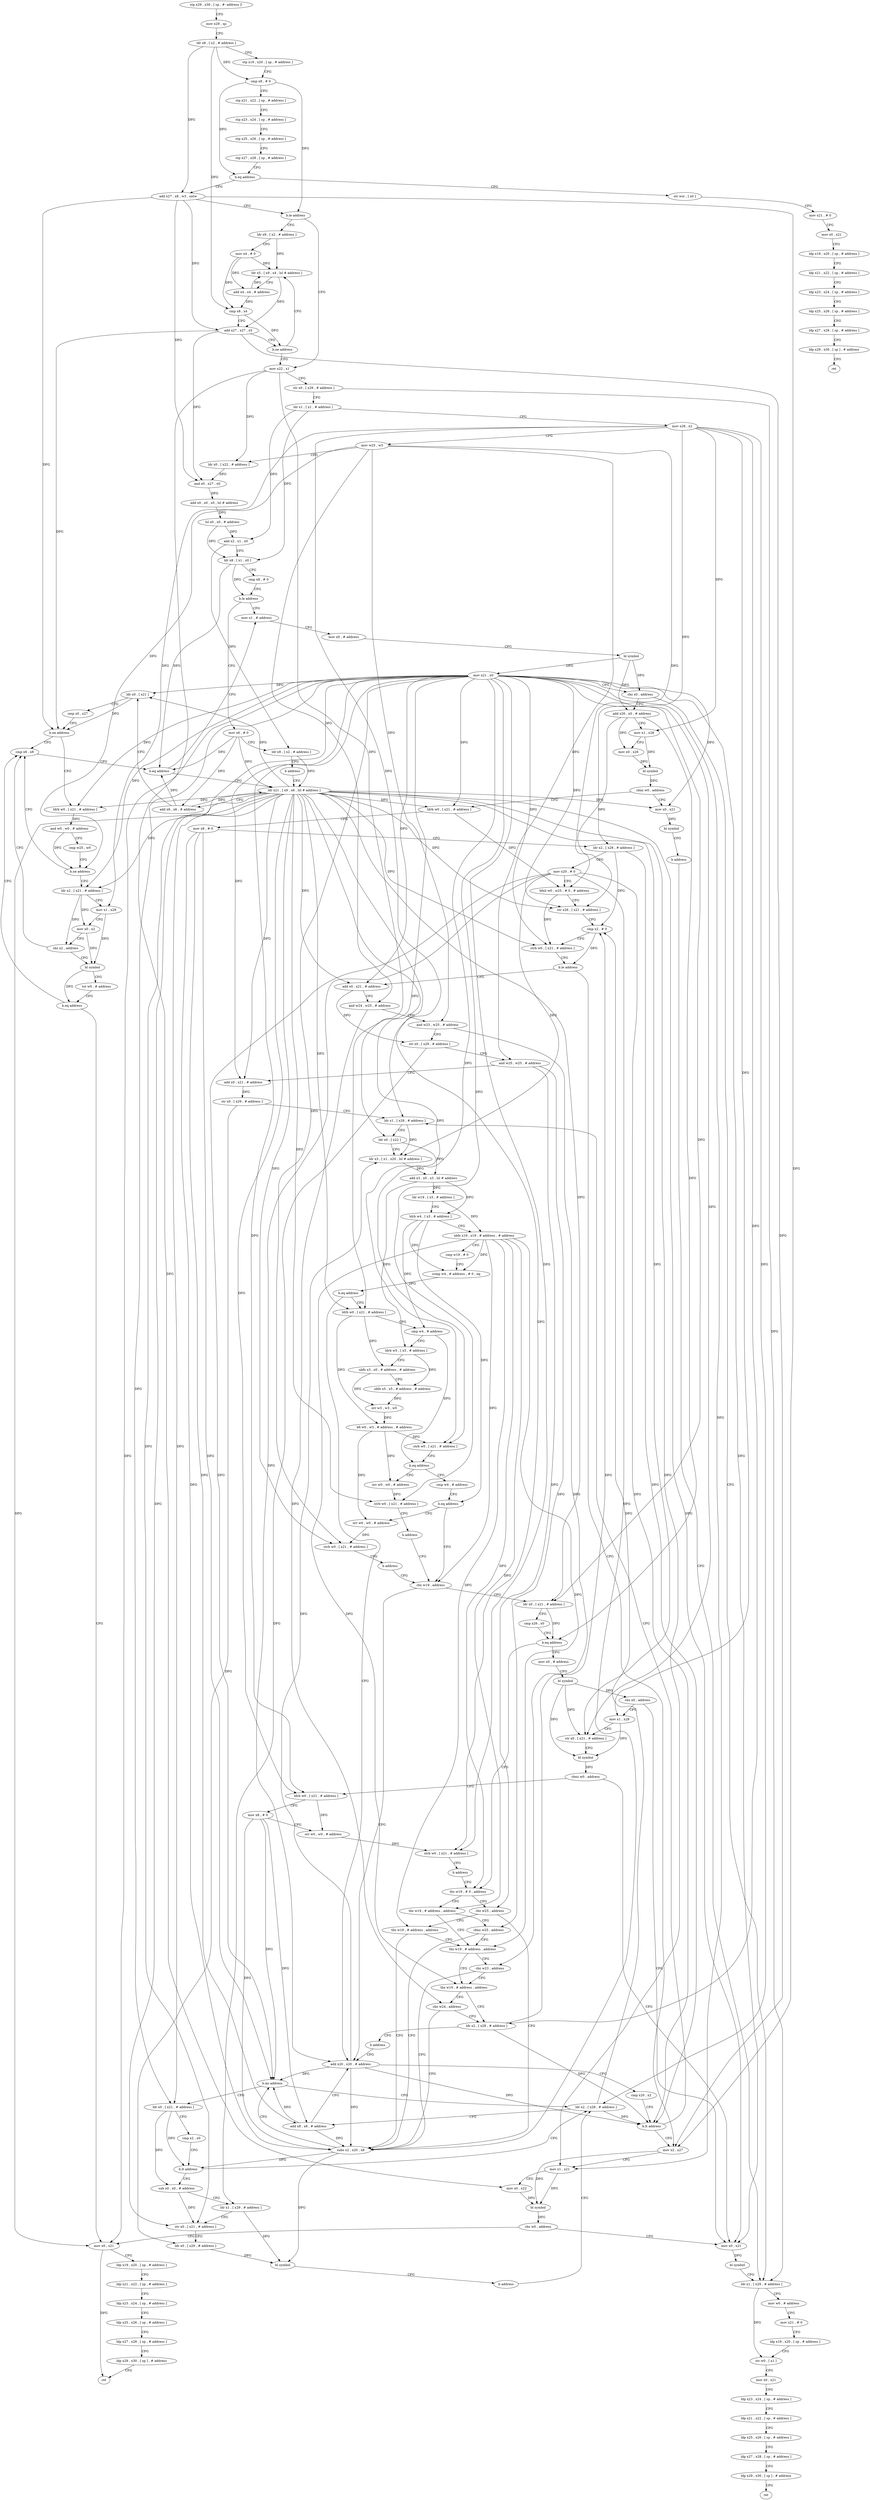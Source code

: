 digraph "func" {
"217384" [label = "stp x29 , x30 , [ sp , #- address ]!" ]
"217388" [label = "mov x29 , sp" ]
"217392" [label = "ldr x8 , [ x2 , # address ]" ]
"217396" [label = "stp x19 , x20 , [ sp , # address ]" ]
"217400" [label = "cmp x8 , # 0" ]
"217404" [label = "stp x21 , x22 , [ sp , # address ]" ]
"217408" [label = "stp x23 , x24 , [ sp , # address ]" ]
"217412" [label = "stp x25 , x26 , [ sp , # address ]" ]
"217416" [label = "stp x27 , x28 , [ sp , # address ]" ]
"217420" [label = "b.eq address" ]
"218104" [label = "str wzr , [ x0 ]" ]
"217424" [label = "add x27 , x8 , w3 , uxtw" ]
"218108" [label = "mov x21 , # 0" ]
"218112" [label = "mov x0 , x21" ]
"218116" [label = "ldp x19 , x20 , [ sp , # address ]" ]
"218120" [label = "ldp x21 , x22 , [ sp , # address ]" ]
"218124" [label = "ldp x23 , x24 , [ sp , # address ]" ]
"218128" [label = "ldp x25 , x26 , [ sp , # address ]" ]
"218132" [label = "ldp x27 , x28 , [ sp , # address ]" ]
"218136" [label = "ldp x29 , x30 , [ sp ] , # address" ]
"218140" [label = "ret" ]
"217428" [label = "b.le address" ]
"217460" [label = "mov x22 , x1" ]
"217432" [label = "ldr x9 , [ x2 , # address ]" ]
"217464" [label = "str x0 , [ x29 , # address ]" ]
"217468" [label = "ldr x1 , [ x1 , # address ]" ]
"217472" [label = "mov x28 , x2" ]
"217476" [label = "mov w25 , w3" ]
"217480" [label = "ldr x0 , [ x22 , # address ]" ]
"217484" [label = "and x0 , x27 , x0" ]
"217488" [label = "add x0 , x0 , x0 , lsl # address" ]
"217492" [label = "lsl x0 , x0 , # address" ]
"217496" [label = "add x2 , x1 , x0" ]
"217500" [label = "ldr x8 , [ x1 , x0 ]" ]
"217504" [label = "cmp x8 , # 0" ]
"217508" [label = "b.le address" ]
"217632" [label = "mov x1 , # address" ]
"217512" [label = "mov x6 , # 0" ]
"217436" [label = "mov x4 , # 0" ]
"217440" [label = "ldr x5 , [ x9 , x4 , lsl # address ]" ]
"217636" [label = "mov x0 , # address" ]
"217640" [label = "bl symbol" ]
"217644" [label = "mov x21 , x0" ]
"217648" [label = "cbz x0 , address" ]
"217916" [label = "ldr x1 , [ x29 , # address ]" ]
"217652" [label = "add x26 , x0 , # address" ]
"217516" [label = "ldr x9 , [ x2 , # address ]" ]
"217520" [label = "b address" ]
"217536" [label = "ldr x21 , [ x9 , x6 , lsl # address ]" ]
"217444" [label = "add x4 , x4 , # address" ]
"217448" [label = "cmp x8 , x4" ]
"217452" [label = "add x27 , x27 , x5" ]
"217456" [label = "b.ne address" ]
"217920" [label = "mov w0 , # address" ]
"217924" [label = "mov x21 , # 0" ]
"217928" [label = "ldp x19 , x20 , [ sp , # address ]" ]
"217932" [label = "str w0 , [ x1 ]" ]
"217936" [label = "mov x0 , x21" ]
"217940" [label = "ldp x23 , x24 , [ sp , # address ]" ]
"217944" [label = "ldp x21 , x22 , [ sp , # address ]" ]
"217948" [label = "ldp x25 , x26 , [ sp , # address ]" ]
"217952" [label = "ldp x27 , x28 , [ sp , # address ]" ]
"217956" [label = "ldp x29 , x30 , [ sp ] , # address" ]
"217960" [label = "ret" ]
"217656" [label = "mov x1 , x28" ]
"217660" [label = "mov x0 , x26" ]
"217664" [label = "bl symbol" ]
"217668" [label = "cbnz w0 , address" ]
"218144" [label = "mov x0 , x21" ]
"217672" [label = "ldrb w0 , [ x21 , # address ]" ]
"217540" [label = "add x6 , x6 , # address" ]
"217544" [label = "ldr x0 , [ x21 ]" ]
"217548" [label = "cmp x0 , x27" ]
"217552" [label = "b.ne address" ]
"217528" [label = "cmp x6 , x8" ]
"217556" [label = "ldrb w0 , [ x21 , # address ]" ]
"218148" [label = "bl symbol" ]
"218152" [label = "b address" ]
"217676" [label = "mov x8 , # 0" ]
"217680" [label = "ldr x2 , [ x28 , # address ]" ]
"217684" [label = "mov x20 , # 0" ]
"217688" [label = "bfxil w0 , w25 , # 0 , # address" ]
"217692" [label = "str x26 , [ x21 , # address ]" ]
"217696" [label = "cmp x2 , # 0" ]
"217700" [label = "strb w0 , [ x21 , # address ]" ]
"217704" [label = "b.le address" ]
"217888" [label = "mov x2 , x27" ]
"217708" [label = "add x0 , x21 , # address" ]
"217532" [label = "b.eq address" ]
"217560" [label = "and w0 , w0 , # address" ]
"217564" [label = "cmp w25 , w0" ]
"217568" [label = "b.ne address" ]
"217572" [label = "ldr x2 , [ x21 , # address ]" ]
"217892" [label = "mov x1 , x21" ]
"217896" [label = "mov x0 , x22" ]
"217900" [label = "bl symbol" ]
"217904" [label = "cbz w0 , address" ]
"217600" [label = "mov x0 , x21" ]
"217908" [label = "mov x0 , x21" ]
"217712" [label = "and w24 , w25 , # address" ]
"217716" [label = "and w23 , w25 , # address" ]
"217720" [label = "str x0 , [ x29 , # address ]" ]
"217724" [label = "and w25 , w25 , # address" ]
"217728" [label = "add x0 , x21 , # address" ]
"217732" [label = "str x0 , [ x29 , # address ]" ]
"217736" [label = "ldr x1 , [ x28 , # address ]" ]
"217576" [label = "mov x1 , x28" ]
"217580" [label = "mov x0 , x2" ]
"217584" [label = "cbz x2 , address" ]
"217588" [label = "bl symbol" ]
"217604" [label = "ldp x19 , x20 , [ sp , # address ]" ]
"217608" [label = "ldp x21 , x22 , [ sp , # address ]" ]
"217612" [label = "ldp x23 , x24 , [ sp , # address ]" ]
"217616" [label = "ldp x25 , x26 , [ sp , # address ]" ]
"217620" [label = "ldp x27 , x28 , [ sp , # address ]" ]
"217624" [label = "ldp x29 , x30 , [ sp ] , # address" ]
"217628" [label = "ret" ]
"217912" [label = "bl symbol" ]
"217876" [label = "add x20 , x20 , # address" ]
"217880" [label = "cmp x20 , x2" ]
"217884" [label = "b.lt address" ]
"217776" [label = "ldrb w0 , [ x21 , # address ]" ]
"217780" [label = "cmp w4 , # address" ]
"217784" [label = "ldrb w5 , [ x3 , # address ]" ]
"217788" [label = "ubfx x3 , x0 , # address , # address" ]
"217792" [label = "ubfx x5 , x5 , # address , # address" ]
"217796" [label = "orr w3 , w3 , w5" ]
"217800" [label = "bfi w0 , w3 , # address , # address" ]
"217804" [label = "strb w0 , [ x21 , # address ]" ]
"217808" [label = "b.eq address" ]
"218016" [label = "orr w0 , w0 , # address" ]
"217812" [label = "cmp w4 , # address" ]
"217592" [label = "tst w0 , # address" ]
"217596" [label = "b.eq address" ]
"217740" [label = "ldr x0 , [ x22 ]" ]
"217744" [label = "ldr x3 , [ x1 , x20 , lsl # address ]" ]
"217748" [label = "add x3 , x0 , x3 , lsl # address" ]
"217752" [label = "ldr w19 , [ x3 , # address ]" ]
"217756" [label = "ldrb w4 , [ x3 , # address ]" ]
"217760" [label = "ubfx x19 , x19 , # address , # address" ]
"217764" [label = "cmp w19 , # 0" ]
"217768" [label = "ccmp w4 , # address , # 0 , eq" ]
"217772" [label = "b.eq address" ]
"218020" [label = "strb w0 , [ x21 , # address ]" ]
"218024" [label = "b address" ]
"217820" [label = "cbz w19 , address" ]
"217816" [label = "b.eq address" ]
"217968" [label = "orr w0 , w0 , # address" ]
"217824" [label = "ldr x0 , [ x21 , # address ]" ]
"217972" [label = "strb w0 , [ x21 , # address ]" ]
"217976" [label = "b address" ]
"217828" [label = "cmp x26 , x0" ]
"217832" [label = "b.eq address" ]
"218056" [label = "mov x0 , # address" ]
"217836" [label = "tbz w19 , # 0 , address" ]
"218060" [label = "bl symbol" ]
"218064" [label = "cbz x0 , address" ]
"218068" [label = "mov x1 , x28" ]
"217984" [label = "tbz w19 , # address , address" ]
"217840" [label = "cbz w25 , address" ]
"218072" [label = "str x0 , [ x21 , # address ]" ]
"218076" [label = "bl symbol" ]
"218080" [label = "cbnz w0 , address" ]
"218084" [label = "ldrb w0 , [ x21 , # address ]" ]
"217992" [label = "tbz w19 , # address , address" ]
"217988" [label = "cbnz w25 , address" ]
"217848" [label = "subs x2 , x20 , x8" ]
"217844" [label = "tbz w19 , # address , address" ]
"218088" [label = "mov x8 , # 0" ]
"218092" [label = "orr w0 , w0 , # address" ]
"218096" [label = "strb w0 , [ x21 , # address ]" ]
"218100" [label = "b address" ]
"218000" [label = "tbz w19 , # address , address" ]
"217996" [label = "cbz w23 , address" ]
"217852" [label = "b.mi address" ]
"217868" [label = "ldr x2 , [ x28 , # address ]" ]
"217856" [label = "ldr x0 , [ x21 , # address ]" ]
"218008" [label = "ldr x2 , [ x28 , # address ]" ]
"218004" [label = "cbz w24 , address" ]
"217872" [label = "add x8 , x8 , # address" ]
"217860" [label = "cmp x2 , x0" ]
"217864" [label = "b.lt address" ]
"218032" [label = "sub x0 , x0 , # address" ]
"218012" [label = "b address" ]
"218036" [label = "ldr x1 , [ x29 , # address ]" ]
"218040" [label = "str x0 , [ x21 , # address ]" ]
"218044" [label = "ldr x0 , [ x29 , # address ]" ]
"218048" [label = "bl symbol" ]
"218052" [label = "b address" ]
"217384" -> "217388" [ label = "CFG" ]
"217388" -> "217392" [ label = "CFG" ]
"217392" -> "217396" [ label = "CFG" ]
"217392" -> "217400" [ label = "DFG" ]
"217392" -> "217424" [ label = "DFG" ]
"217392" -> "217448" [ label = "DFG" ]
"217396" -> "217400" [ label = "CFG" ]
"217400" -> "217404" [ label = "CFG" ]
"217400" -> "217420" [ label = "DFG" ]
"217400" -> "217428" [ label = "DFG" ]
"217404" -> "217408" [ label = "CFG" ]
"217408" -> "217412" [ label = "CFG" ]
"217412" -> "217416" [ label = "CFG" ]
"217416" -> "217420" [ label = "CFG" ]
"217420" -> "218104" [ label = "CFG" ]
"217420" -> "217424" [ label = "CFG" ]
"218104" -> "218108" [ label = "CFG" ]
"217424" -> "217428" [ label = "CFG" ]
"217424" -> "217484" [ label = "DFG" ]
"217424" -> "217452" [ label = "DFG" ]
"217424" -> "217552" [ label = "DFG" ]
"217424" -> "217888" [ label = "DFG" ]
"218108" -> "218112" [ label = "CFG" ]
"218112" -> "218116" [ label = "CFG" ]
"218116" -> "218120" [ label = "CFG" ]
"218120" -> "218124" [ label = "CFG" ]
"218124" -> "218128" [ label = "CFG" ]
"218128" -> "218132" [ label = "CFG" ]
"218132" -> "218136" [ label = "CFG" ]
"218136" -> "218140" [ label = "CFG" ]
"217428" -> "217460" [ label = "CFG" ]
"217428" -> "217432" [ label = "CFG" ]
"217460" -> "217464" [ label = "CFG" ]
"217460" -> "217480" [ label = "DFG" ]
"217460" -> "217896" [ label = "DFG" ]
"217460" -> "217740" [ label = "DFG" ]
"217432" -> "217436" [ label = "CFG" ]
"217432" -> "217440" [ label = "DFG" ]
"217464" -> "217468" [ label = "CFG" ]
"217464" -> "217916" [ label = "DFG" ]
"217468" -> "217472" [ label = "CFG" ]
"217468" -> "217496" [ label = "DFG" ]
"217468" -> "217500" [ label = "DFG" ]
"217472" -> "217476" [ label = "CFG" ]
"217472" -> "217656" [ label = "DFG" ]
"217472" -> "217680" [ label = "DFG" ]
"217472" -> "217576" [ label = "DFG" ]
"217472" -> "217736" [ label = "DFG" ]
"217472" -> "218068" [ label = "DFG" ]
"217472" -> "217868" [ label = "DFG" ]
"217472" -> "218008" [ label = "DFG" ]
"217476" -> "217480" [ label = "CFG" ]
"217476" -> "217688" [ label = "DFG" ]
"217476" -> "217568" [ label = "DFG" ]
"217476" -> "217712" [ label = "DFG" ]
"217476" -> "217716" [ label = "DFG" ]
"217476" -> "217724" [ label = "DFG" ]
"217480" -> "217484" [ label = "DFG" ]
"217484" -> "217488" [ label = "DFG" ]
"217488" -> "217492" [ label = "DFG" ]
"217492" -> "217496" [ label = "DFG" ]
"217492" -> "217500" [ label = "DFG" ]
"217496" -> "217500" [ label = "CFG" ]
"217496" -> "217516" [ label = "DFG" ]
"217500" -> "217504" [ label = "CFG" ]
"217500" -> "217508" [ label = "DFG" ]
"217500" -> "217532" [ label = "DFG" ]
"217504" -> "217508" [ label = "CFG" ]
"217508" -> "217632" [ label = "CFG" ]
"217508" -> "217512" [ label = "CFG" ]
"217632" -> "217636" [ label = "CFG" ]
"217512" -> "217516" [ label = "CFG" ]
"217512" -> "217536" [ label = "DFG" ]
"217512" -> "217540" [ label = "DFG" ]
"217512" -> "217532" [ label = "DFG" ]
"217436" -> "217440" [ label = "DFG" ]
"217436" -> "217444" [ label = "DFG" ]
"217436" -> "217448" [ label = "DFG" ]
"217440" -> "217444" [ label = "CFG" ]
"217440" -> "217452" [ label = "DFG" ]
"217636" -> "217640" [ label = "CFG" ]
"217640" -> "217644" [ label = "DFG" ]
"217640" -> "217648" [ label = "DFG" ]
"217640" -> "217652" [ label = "DFG" ]
"217644" -> "217648" [ label = "CFG" ]
"217644" -> "217544" [ label = "DFG" ]
"217644" -> "218144" [ label = "DFG" ]
"217644" -> "217672" [ label = "DFG" ]
"217644" -> "217692" [ label = "DFG" ]
"217644" -> "217700" [ label = "DFG" ]
"217644" -> "217556" [ label = "DFG" ]
"217644" -> "217892" [ label = "DFG" ]
"217644" -> "217708" [ label = "DFG" ]
"217644" -> "217728" [ label = "DFG" ]
"217644" -> "217572" [ label = "DFG" ]
"217644" -> "217600" [ label = "DFG" ]
"217644" -> "217908" [ label = "DFG" ]
"217644" -> "217776" [ label = "DFG" ]
"217644" -> "217804" [ label = "DFG" ]
"217644" -> "218020" [ label = "DFG" ]
"217644" -> "217972" [ label = "DFG" ]
"217644" -> "217824" [ label = "DFG" ]
"217644" -> "218072" [ label = "DFG" ]
"217644" -> "218084" [ label = "DFG" ]
"217644" -> "218096" [ label = "DFG" ]
"217644" -> "217856" [ label = "DFG" ]
"217644" -> "218040" [ label = "DFG" ]
"217648" -> "217916" [ label = "CFG" ]
"217648" -> "217652" [ label = "CFG" ]
"217916" -> "217920" [ label = "CFG" ]
"217916" -> "217932" [ label = "DFG" ]
"217652" -> "217656" [ label = "CFG" ]
"217652" -> "217660" [ label = "DFG" ]
"217652" -> "217692" [ label = "DFG" ]
"217652" -> "217832" [ label = "DFG" ]
"217516" -> "217520" [ label = "CFG" ]
"217516" -> "217536" [ label = "DFG" ]
"217520" -> "217536" [ label = "CFG" ]
"217536" -> "217540" [ label = "CFG" ]
"217536" -> "217544" [ label = "DFG" ]
"217536" -> "218144" [ label = "DFG" ]
"217536" -> "217672" [ label = "DFG" ]
"217536" -> "217692" [ label = "DFG" ]
"217536" -> "217700" [ label = "DFG" ]
"217536" -> "217556" [ label = "DFG" ]
"217536" -> "217892" [ label = "DFG" ]
"217536" -> "217708" [ label = "DFG" ]
"217536" -> "217728" [ label = "DFG" ]
"217536" -> "217572" [ label = "DFG" ]
"217536" -> "217600" [ label = "DFG" ]
"217536" -> "217908" [ label = "DFG" ]
"217536" -> "217776" [ label = "DFG" ]
"217536" -> "217804" [ label = "DFG" ]
"217536" -> "218020" [ label = "DFG" ]
"217536" -> "217972" [ label = "DFG" ]
"217536" -> "217824" [ label = "DFG" ]
"217536" -> "218072" [ label = "DFG" ]
"217536" -> "218084" [ label = "DFG" ]
"217536" -> "218096" [ label = "DFG" ]
"217536" -> "217856" [ label = "DFG" ]
"217536" -> "218040" [ label = "DFG" ]
"217444" -> "217448" [ label = "DFG" ]
"217444" -> "217440" [ label = "DFG" ]
"217448" -> "217452" [ label = "CFG" ]
"217448" -> "217456" [ label = "DFG" ]
"217452" -> "217456" [ label = "CFG" ]
"217452" -> "217484" [ label = "DFG" ]
"217452" -> "217552" [ label = "DFG" ]
"217452" -> "217888" [ label = "DFG" ]
"217456" -> "217440" [ label = "CFG" ]
"217456" -> "217460" [ label = "CFG" ]
"217920" -> "217924" [ label = "CFG" ]
"217924" -> "217928" [ label = "CFG" ]
"217928" -> "217932" [ label = "CFG" ]
"217932" -> "217936" [ label = "CFG" ]
"217936" -> "217940" [ label = "CFG" ]
"217940" -> "217944" [ label = "CFG" ]
"217944" -> "217948" [ label = "CFG" ]
"217948" -> "217952" [ label = "CFG" ]
"217952" -> "217956" [ label = "CFG" ]
"217956" -> "217960" [ label = "CFG" ]
"217656" -> "217660" [ label = "CFG" ]
"217656" -> "217664" [ label = "DFG" ]
"217660" -> "217664" [ label = "DFG" ]
"217664" -> "217668" [ label = "DFG" ]
"217668" -> "218144" [ label = "CFG" ]
"217668" -> "217672" [ label = "CFG" ]
"218144" -> "218148" [ label = "DFG" ]
"217672" -> "217676" [ label = "CFG" ]
"217672" -> "217688" [ label = "DFG" ]
"217540" -> "217544" [ label = "CFG" ]
"217540" -> "217536" [ label = "DFG" ]
"217540" -> "217532" [ label = "DFG" ]
"217544" -> "217548" [ label = "CFG" ]
"217544" -> "217552" [ label = "DFG" ]
"217548" -> "217552" [ label = "CFG" ]
"217552" -> "217528" [ label = "CFG" ]
"217552" -> "217556" [ label = "CFG" ]
"217528" -> "217532" [ label = "CFG" ]
"217556" -> "217560" [ label = "DFG" ]
"218148" -> "218152" [ label = "CFG" ]
"218152" -> "217916" [ label = "CFG" ]
"217676" -> "217680" [ label = "CFG" ]
"217676" -> "217848" [ label = "DFG" ]
"217676" -> "217852" [ label = "DFG" ]
"217676" -> "217872" [ label = "DFG" ]
"217680" -> "217684" [ label = "CFG" ]
"217680" -> "217696" [ label = "DFG" ]
"217680" -> "217884" [ label = "DFG" ]
"217684" -> "217688" [ label = "CFG" ]
"217684" -> "217744" [ label = "DFG" ]
"217684" -> "217876" [ label = "DFG" ]
"217684" -> "217884" [ label = "DFG" ]
"217684" -> "217848" [ label = "DFG" ]
"217684" -> "217852" [ label = "DFG" ]
"217688" -> "217692" [ label = "CFG" ]
"217688" -> "217700" [ label = "DFG" ]
"217692" -> "217696" [ label = "CFG" ]
"217696" -> "217700" [ label = "CFG" ]
"217696" -> "217704" [ label = "DFG" ]
"217700" -> "217704" [ label = "CFG" ]
"217704" -> "217888" [ label = "CFG" ]
"217704" -> "217708" [ label = "CFG" ]
"217888" -> "217892" [ label = "CFG" ]
"217888" -> "217900" [ label = "DFG" ]
"217708" -> "217712" [ label = "CFG" ]
"217708" -> "217720" [ label = "DFG" ]
"217532" -> "217632" [ label = "CFG" ]
"217532" -> "217536" [ label = "CFG" ]
"217560" -> "217564" [ label = "CFG" ]
"217560" -> "217568" [ label = "DFG" ]
"217564" -> "217568" [ label = "CFG" ]
"217568" -> "217528" [ label = "CFG" ]
"217568" -> "217572" [ label = "CFG" ]
"217572" -> "217576" [ label = "CFG" ]
"217572" -> "217580" [ label = "DFG" ]
"217572" -> "217584" [ label = "DFG" ]
"217892" -> "217896" [ label = "CFG" ]
"217892" -> "217900" [ label = "DFG" ]
"217896" -> "217900" [ label = "DFG" ]
"217900" -> "217904" [ label = "DFG" ]
"217904" -> "217600" [ label = "CFG" ]
"217904" -> "217908" [ label = "CFG" ]
"217600" -> "217604" [ label = "CFG" ]
"217600" -> "217628" [ label = "DFG" ]
"217908" -> "217912" [ label = "DFG" ]
"217712" -> "217716" [ label = "CFG" ]
"217712" -> "218004" [ label = "DFG" ]
"217716" -> "217720" [ label = "CFG" ]
"217716" -> "217996" [ label = "DFG" ]
"217720" -> "217724" [ label = "CFG" ]
"217720" -> "218036" [ label = "DFG" ]
"217724" -> "217728" [ label = "CFG" ]
"217724" -> "217840" [ label = "DFG" ]
"217724" -> "217988" [ label = "DFG" ]
"217728" -> "217732" [ label = "DFG" ]
"217732" -> "217736" [ label = "CFG" ]
"217732" -> "218044" [ label = "DFG" ]
"217736" -> "217740" [ label = "CFG" ]
"217736" -> "217744" [ label = "DFG" ]
"217576" -> "217580" [ label = "CFG" ]
"217576" -> "217588" [ label = "DFG" ]
"217580" -> "217584" [ label = "CFG" ]
"217580" -> "217588" [ label = "DFG" ]
"217584" -> "217528" [ label = "CFG" ]
"217584" -> "217588" [ label = "CFG" ]
"217588" -> "217592" [ label = "CFG" ]
"217588" -> "217596" [ label = "DFG" ]
"217604" -> "217608" [ label = "CFG" ]
"217608" -> "217612" [ label = "CFG" ]
"217612" -> "217616" [ label = "CFG" ]
"217616" -> "217620" [ label = "CFG" ]
"217620" -> "217624" [ label = "CFG" ]
"217624" -> "217628" [ label = "CFG" ]
"217912" -> "217916" [ label = "CFG" ]
"217876" -> "217880" [ label = "CFG" ]
"217876" -> "217744" [ label = "DFG" ]
"217876" -> "217884" [ label = "DFG" ]
"217876" -> "217848" [ label = "DFG" ]
"217876" -> "217852" [ label = "DFG" ]
"217880" -> "217884" [ label = "CFG" ]
"217884" -> "217736" [ label = "CFG" ]
"217884" -> "217888" [ label = "CFG" ]
"217776" -> "217780" [ label = "CFG" ]
"217776" -> "217788" [ label = "DFG" ]
"217776" -> "217800" [ label = "DFG" ]
"217780" -> "217784" [ label = "CFG" ]
"217780" -> "217808" [ label = "DFG" ]
"217784" -> "217788" [ label = "CFG" ]
"217784" -> "217792" [ label = "DFG" ]
"217788" -> "217792" [ label = "CFG" ]
"217788" -> "217796" [ label = "DFG" ]
"217792" -> "217796" [ label = "DFG" ]
"217796" -> "217800" [ label = "DFG" ]
"217800" -> "217804" [ label = "DFG" ]
"217800" -> "218016" [ label = "DFG" ]
"217800" -> "217968" [ label = "DFG" ]
"217804" -> "217808" [ label = "CFG" ]
"217808" -> "218016" [ label = "CFG" ]
"217808" -> "217812" [ label = "CFG" ]
"218016" -> "218020" [ label = "DFG" ]
"217812" -> "217816" [ label = "CFG" ]
"217592" -> "217596" [ label = "CFG" ]
"217596" -> "217528" [ label = "CFG" ]
"217596" -> "217600" [ label = "CFG" ]
"217740" -> "217744" [ label = "CFG" ]
"217740" -> "217748" [ label = "DFG" ]
"217744" -> "217748" [ label = "DFG" ]
"217748" -> "217752" [ label = "DFG" ]
"217748" -> "217756" [ label = "DFG" ]
"217748" -> "217784" [ label = "DFG" ]
"217752" -> "217756" [ label = "CFG" ]
"217752" -> "217760" [ label = "DFG" ]
"217756" -> "217760" [ label = "CFG" ]
"217756" -> "217768" [ label = "DFG" ]
"217756" -> "217780" [ label = "DFG" ]
"217756" -> "217816" [ label = "DFG" ]
"217760" -> "217764" [ label = "CFG" ]
"217760" -> "217768" [ label = "DFG" ]
"217760" -> "217820" [ label = "DFG" ]
"217760" -> "217836" [ label = "DFG" ]
"217760" -> "217984" [ label = "DFG" ]
"217760" -> "217992" [ label = "DFG" ]
"217760" -> "217844" [ label = "DFG" ]
"217760" -> "218000" [ label = "DFG" ]
"217764" -> "217768" [ label = "CFG" ]
"217768" -> "217772" [ label = "DFG" ]
"217772" -> "217876" [ label = "CFG" ]
"217772" -> "217776" [ label = "CFG" ]
"218020" -> "218024" [ label = "CFG" ]
"218024" -> "217820" [ label = "CFG" ]
"217820" -> "217876" [ label = "CFG" ]
"217820" -> "217824" [ label = "CFG" ]
"217816" -> "217968" [ label = "CFG" ]
"217816" -> "217820" [ label = "CFG" ]
"217968" -> "217972" [ label = "DFG" ]
"217824" -> "217828" [ label = "CFG" ]
"217824" -> "217832" [ label = "DFG" ]
"217972" -> "217976" [ label = "CFG" ]
"217976" -> "217820" [ label = "CFG" ]
"217828" -> "217832" [ label = "CFG" ]
"217832" -> "218056" [ label = "CFG" ]
"217832" -> "217836" [ label = "CFG" ]
"218056" -> "218060" [ label = "CFG" ]
"217836" -> "217984" [ label = "CFG" ]
"217836" -> "217840" [ label = "CFG" ]
"218060" -> "218064" [ label = "DFG" ]
"218060" -> "218072" [ label = "DFG" ]
"218060" -> "218076" [ label = "DFG" ]
"218064" -> "217908" [ label = "CFG" ]
"218064" -> "218068" [ label = "CFG" ]
"218068" -> "218072" [ label = "CFG" ]
"218068" -> "218076" [ label = "DFG" ]
"217984" -> "217992" [ label = "CFG" ]
"217984" -> "217988" [ label = "CFG" ]
"217840" -> "217848" [ label = "CFG" ]
"217840" -> "217844" [ label = "CFG" ]
"218072" -> "218076" [ label = "CFG" ]
"218076" -> "218080" [ label = "DFG" ]
"218080" -> "217908" [ label = "CFG" ]
"218080" -> "218084" [ label = "CFG" ]
"218084" -> "218088" [ label = "CFG" ]
"218084" -> "218092" [ label = "DFG" ]
"217992" -> "218000" [ label = "CFG" ]
"217992" -> "217996" [ label = "CFG" ]
"217988" -> "217848" [ label = "CFG" ]
"217988" -> "217992" [ label = "CFG" ]
"217848" -> "217852" [ label = "CFG" ]
"217848" -> "217864" [ label = "DFG" ]
"217848" -> "218048" [ label = "DFG" ]
"217844" -> "217992" [ label = "CFG" ]
"217844" -> "217848" [ label = "CFG" ]
"218088" -> "218092" [ label = "CFG" ]
"218088" -> "217848" [ label = "DFG" ]
"218088" -> "217852" [ label = "DFG" ]
"218088" -> "217872" [ label = "DFG" ]
"218092" -> "218096" [ label = "DFG" ]
"218096" -> "218100" [ label = "CFG" ]
"218100" -> "217836" [ label = "CFG" ]
"218000" -> "218008" [ label = "CFG" ]
"218000" -> "218004" [ label = "CFG" ]
"217996" -> "217848" [ label = "CFG" ]
"217996" -> "218000" [ label = "CFG" ]
"217852" -> "217868" [ label = "CFG" ]
"217852" -> "217856" [ label = "CFG" ]
"217868" -> "217872" [ label = "CFG" ]
"217868" -> "217696" [ label = "DFG" ]
"217868" -> "217884" [ label = "DFG" ]
"217856" -> "217860" [ label = "CFG" ]
"217856" -> "217864" [ label = "DFG" ]
"217856" -> "218032" [ label = "DFG" ]
"218008" -> "218012" [ label = "CFG" ]
"218008" -> "217696" [ label = "DFG" ]
"218008" -> "217884" [ label = "DFG" ]
"218004" -> "217848" [ label = "CFG" ]
"218004" -> "218008" [ label = "CFG" ]
"217872" -> "217876" [ label = "CFG" ]
"217872" -> "217848" [ label = "DFG" ]
"217872" -> "217852" [ label = "DFG" ]
"217860" -> "217864" [ label = "CFG" ]
"217864" -> "218032" [ label = "CFG" ]
"217864" -> "217868" [ label = "CFG" ]
"218032" -> "218036" [ label = "CFG" ]
"218032" -> "218040" [ label = "DFG" ]
"218012" -> "217876" [ label = "CFG" ]
"218036" -> "218040" [ label = "CFG" ]
"218036" -> "218048" [ label = "DFG" ]
"218040" -> "218044" [ label = "CFG" ]
"218044" -> "218048" [ label = "DFG" ]
"218048" -> "218052" [ label = "CFG" ]
"218052" -> "217868" [ label = "CFG" ]
}
